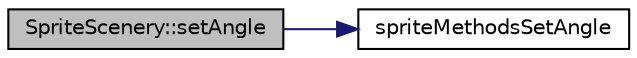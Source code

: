 digraph "SpriteScenery::setAngle"
{
 // LATEX_PDF_SIZE
  edge [fontname="Helvetica",fontsize="10",labelfontname="Helvetica",labelfontsize="10"];
  node [fontname="Helvetica",fontsize="10",shape=record];
  rankdir="LR";
  Node1 [label="SpriteScenery::setAngle",height=0.2,width=0.4,color="black", fillcolor="grey75", style="filled", fontcolor="black",tooltip=" "];
  Node1 -> Node2 [color="midnightblue",fontsize="10",style="solid",fontname="Helvetica"];
  Node2 [label="spriteMethodsSetAngle",height=0.2,width=0.4,color="black", fillcolor="white", style="filled",URL="$_sprite_methods_8cpp.html#a2614b4b9eef76a54c374fae551197335",tooltip=" "];
}
